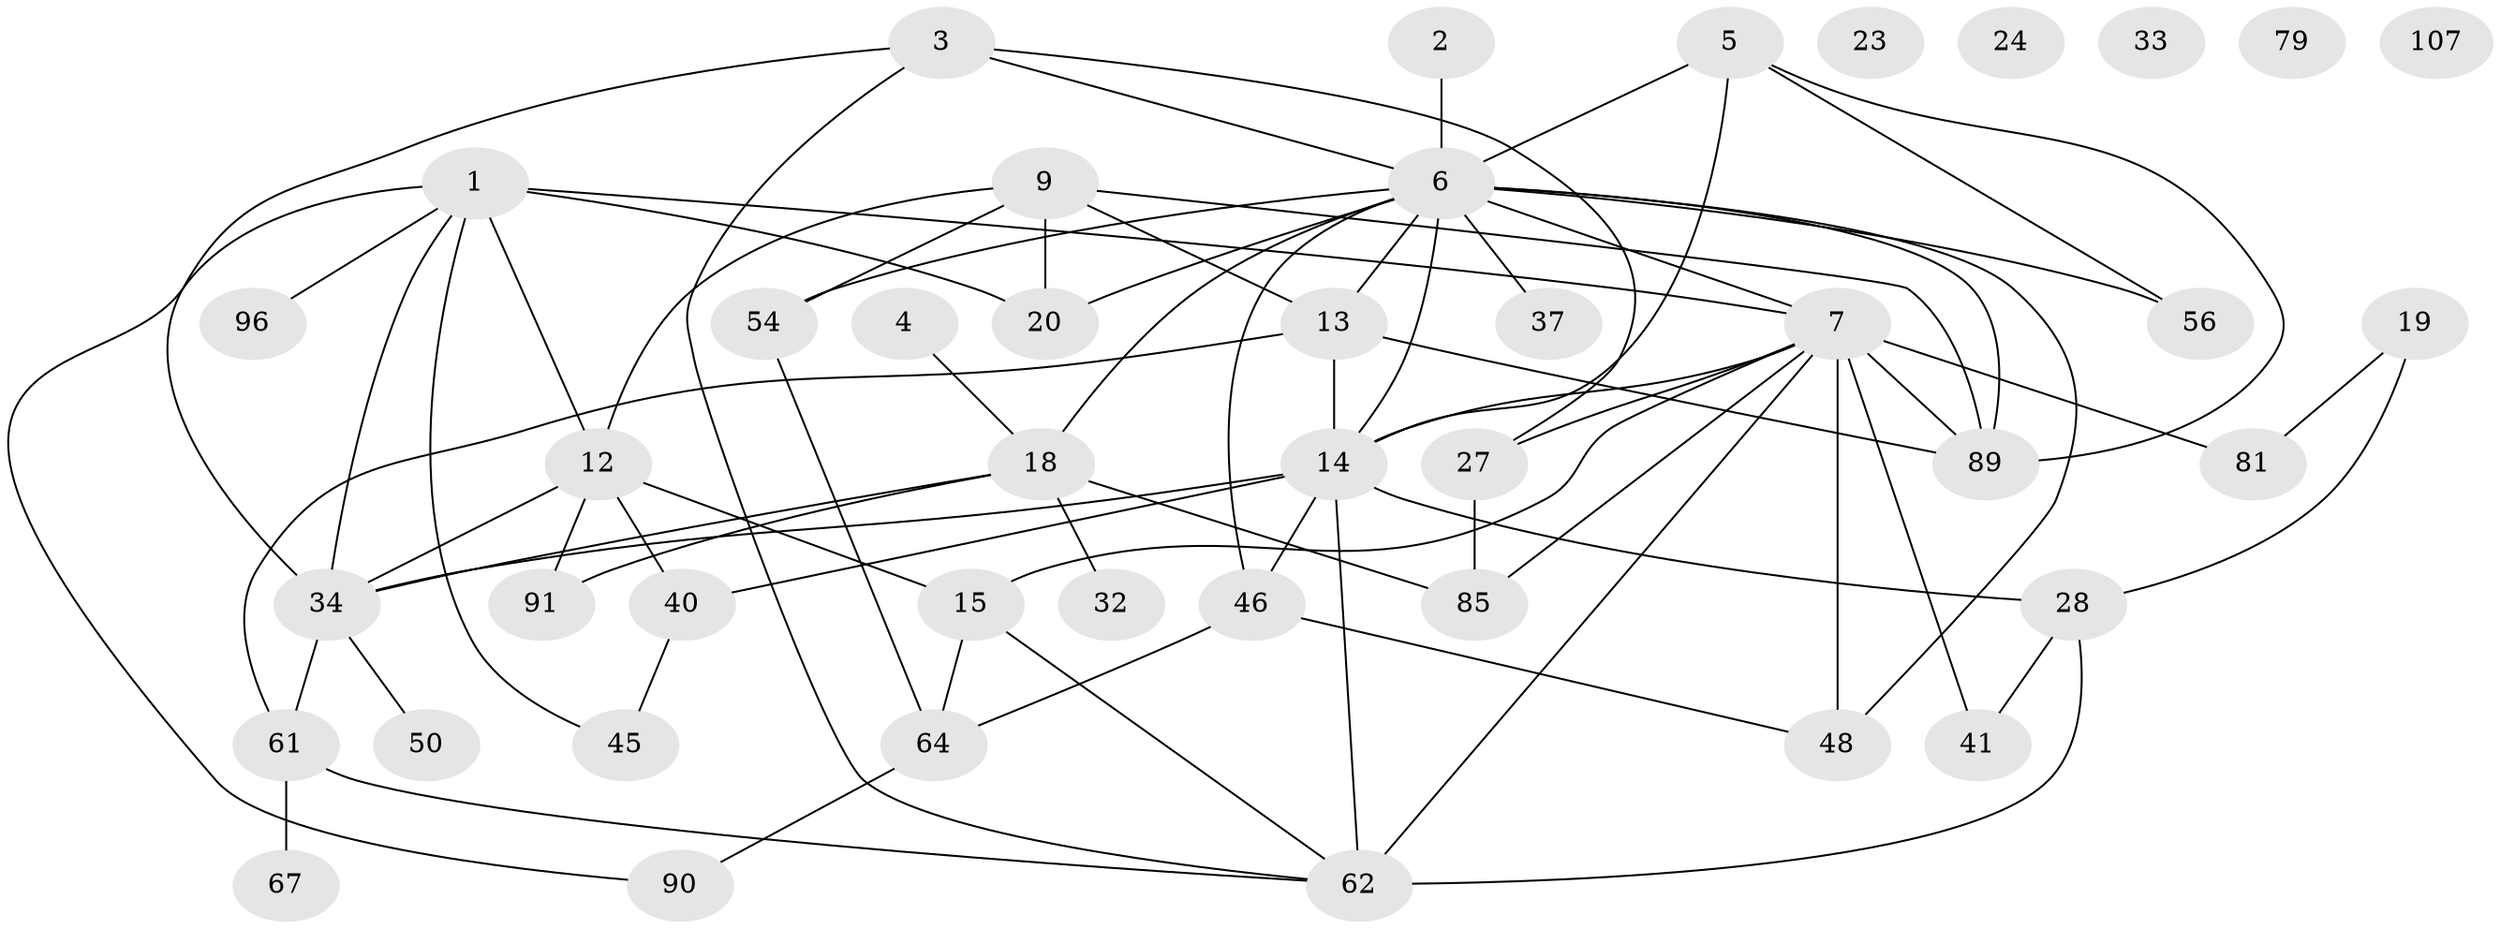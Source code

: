 // original degree distribution, {7: 0.037037037037037035, 1: 0.14814814814814814, 4: 0.16666666666666666, 2: 0.25, 5: 0.07407407407407407, 3: 0.25925925925925924, 0: 0.046296296296296294, 6: 0.018518518518518517}
// Generated by graph-tools (version 1.1) at 2025/16/03/04/25 18:16:31]
// undirected, 43 vertices, 74 edges
graph export_dot {
graph [start="1"]
  node [color=gray90,style=filled];
  1 [super="+87+35+51"];
  2;
  3;
  4;
  5;
  6 [super="+25+10+101+11+36"];
  7 [super="+29+44+8"];
  9 [super="+30"];
  12 [super="+75+39"];
  13;
  14 [super="+31+42+77"];
  15 [super="+22+55+17"];
  18 [super="+71+26+76"];
  19 [super="+21"];
  20 [super="+43"];
  23;
  24;
  27 [super="+47"];
  28 [super="+78+52+63"];
  32;
  33;
  34 [super="+53"];
  37 [super="+86"];
  40 [super="+74"];
  41;
  45;
  46 [super="+84+68"];
  48;
  50;
  54 [super="+103"];
  56;
  61 [super="+97"];
  62 [super="+98+70+73"];
  64 [super="+83"];
  67;
  79;
  81;
  85 [super="+100"];
  89 [super="+104"];
  90 [super="+106"];
  91;
  96;
  107;
  1 -- 90;
  1 -- 12;
  1 -- 20 [weight=2];
  1 -- 34 [weight=2];
  1 -- 7 [weight=4];
  1 -- 96;
  1 -- 45;
  2 -- 6;
  3 -- 62;
  3 -- 27;
  3 -- 34;
  3 -- 6;
  4 -- 18 [weight=2];
  5 -- 56;
  5 -- 14;
  5 -- 89;
  5 -- 6 [weight=2];
  6 -- 13;
  6 -- 89;
  6 -- 48;
  6 -- 18 [weight=2];
  6 -- 20;
  6 -- 37;
  6 -- 54;
  6 -- 14 [weight=3];
  6 -- 56;
  6 -- 46;
  6 -- 7 [weight=2];
  7 -- 89;
  7 -- 41 [weight=2];
  7 -- 62 [weight=2];
  7 -- 48;
  7 -- 14;
  7 -- 15;
  7 -- 81;
  7 -- 85;
  7 -- 27;
  9 -- 12;
  9 -- 13;
  9 -- 54;
  9 -- 89;
  9 -- 20;
  12 -- 91;
  12 -- 15;
  12 -- 34;
  12 -- 40;
  13 -- 14;
  13 -- 61;
  13 -- 89;
  14 -- 40;
  14 -- 34;
  14 -- 62;
  14 -- 28;
  14 -- 46;
  15 -- 64;
  15 -- 62;
  18 -- 91;
  18 -- 32;
  18 -- 85;
  18 -- 34;
  19 -- 81;
  19 -- 28;
  27 -- 85;
  28 -- 41;
  28 -- 62;
  34 -- 61;
  34 -- 50;
  40 -- 45;
  46 -- 48;
  46 -- 64;
  54 -- 64;
  61 -- 62;
  61 -- 67;
  64 -- 90;
}
